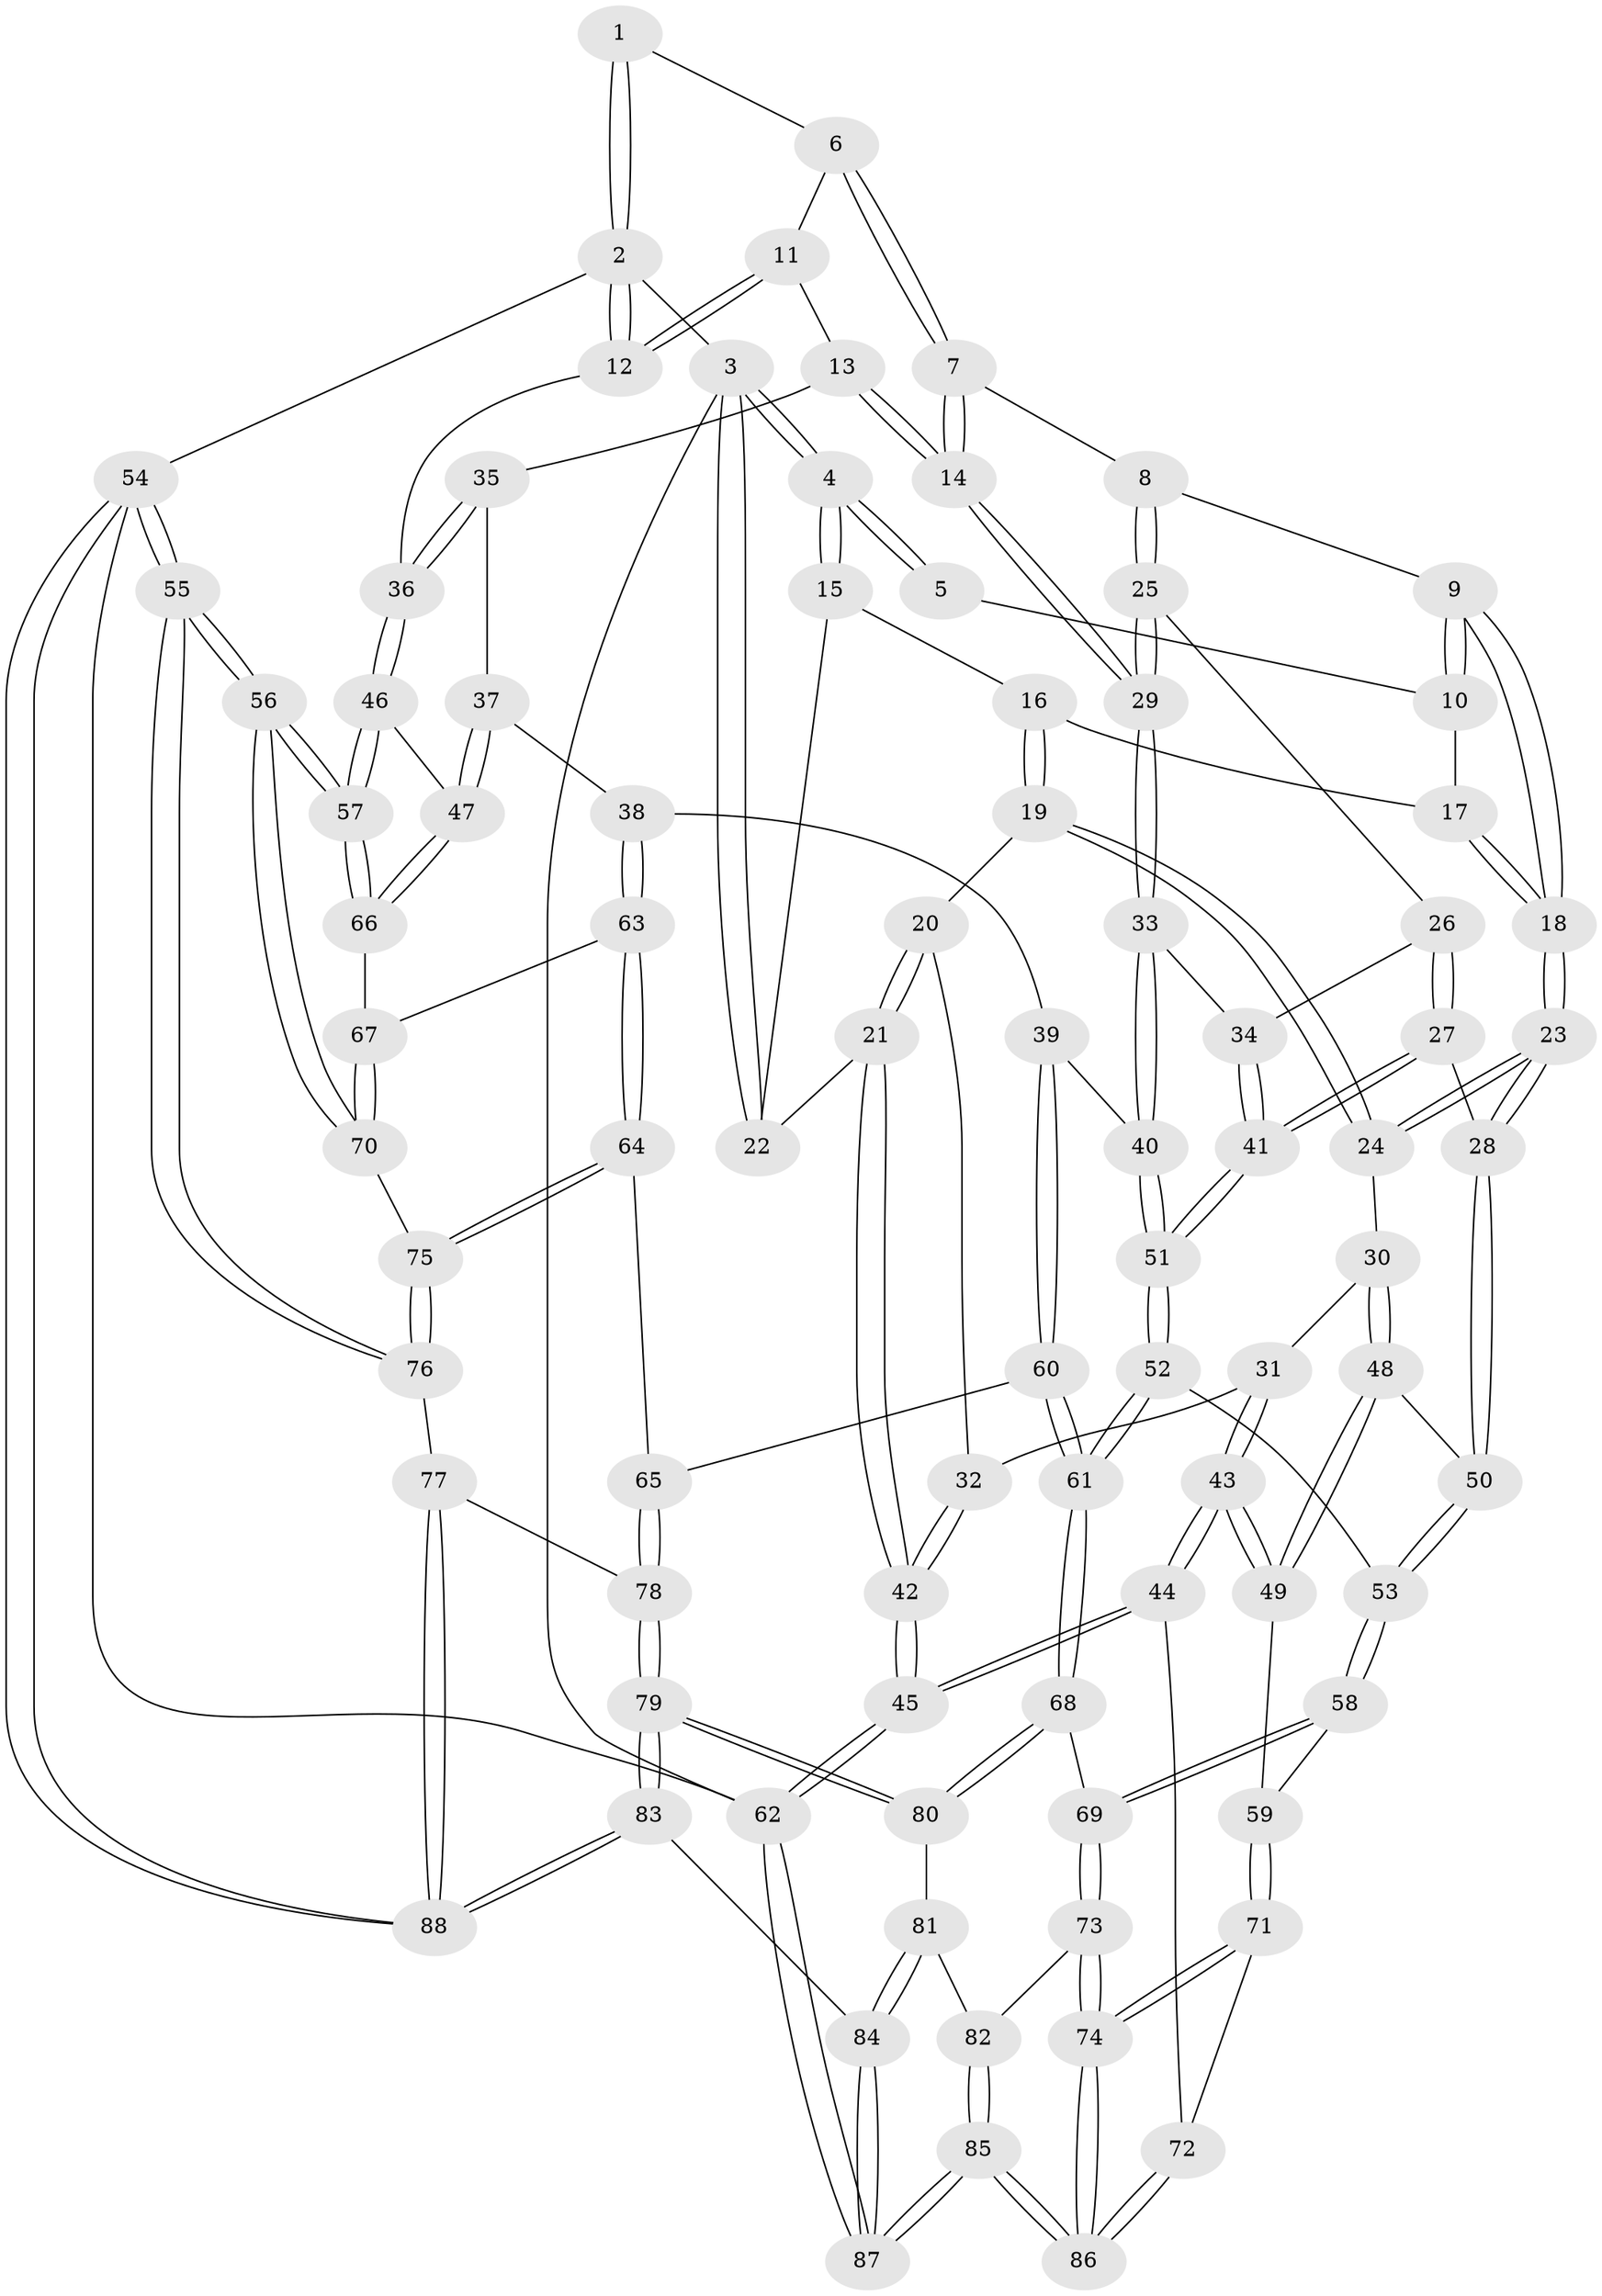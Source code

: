 // coarse degree distribution, {2: 0.1320754716981132, 4: 0.11320754716981132, 3: 0.6226415094339622, 6: 0.03773584905660377, 5: 0.09433962264150944}
// Generated by graph-tools (version 1.1) at 2025/54/03/04/25 22:54:23]
// undirected, 88 vertices, 217 edges
graph export_dot {
  node [color=gray90,style=filled];
  1 [pos="+0.5349846980246025+0"];
  2 [pos="+1+0"];
  3 [pos="+0+0"];
  4 [pos="+0+0"];
  5 [pos="+0.35402581214162615+0"];
  6 [pos="+0.64307327909907+0.15014242527182403"];
  7 [pos="+0.6083146601127837+0.2163234628458464"];
  8 [pos="+0.5155809364776945+0.29848894759735667"];
  9 [pos="+0.3972247566617287+0.2742005671241191"];
  10 [pos="+0.26683369100776483+0.1668828063530798"];
  11 [pos="+0.7024840144802659+0.16206146030655352"];
  12 [pos="+1+0"];
  13 [pos="+0.8596573406066907+0.3659264124011399"];
  14 [pos="+0.732824642113187+0.43281351461201584"];
  15 [pos="+0.13136289344942134+0.1914302200815919"];
  16 [pos="+0.2044274331309582+0.2077390023222068"];
  17 [pos="+0.25658085284757126+0.17393792675020456"];
  18 [pos="+0.34068758826687306+0.4786406250707708"];
  19 [pos="+0.1867615364583987+0.2825372644253685"];
  20 [pos="+0.10566829724258459+0.38323727473093955"];
  21 [pos="+0+0.3809122339303782"];
  22 [pos="+0+0.3076753129021153"];
  23 [pos="+0.3395887286229605+0.4834602675456241"];
  24 [pos="+0.2957288360951491+0.4774335562596778"];
  25 [pos="+0.5198872686421738+0.3269345813981252"];
  26 [pos="+0.5002363719312556+0.40486021126526445"];
  27 [pos="+0.36907080601555137+0.4943804205975278"];
  28 [pos="+0.3396275959439785+0.48349013184844336"];
  29 [pos="+0.6997191265461895+0.47593381533871043"];
  30 [pos="+0.22144671926404702+0.5127852989611121"];
  31 [pos="+0.15531763789146524+0.5076870458748178"];
  32 [pos="+0.1319465471546645+0.49334201327318605"];
  33 [pos="+0.6848477130472788+0.5223208790083809"];
  34 [pos="+0.5487575641182946+0.4911151739167162"];
  35 [pos="+0.8856302305596122+0.36693022161416894"];
  36 [pos="+1+0.2825891269176995"];
  37 [pos="+0.86752752456512+0.5486764036589985"];
  38 [pos="+0.7447079496486609+0.5875015747998682"];
  39 [pos="+0.6908348954784013+0.5487891992670261"];
  40 [pos="+0.6873913504348748+0.5384394899471004"];
  41 [pos="+0.4430927230298945+0.5766620873617335"];
  42 [pos="+0+0.6470964688958898"];
  43 [pos="+0.12057388469826025+0.710960038445265"];
  44 [pos="+0+0.7624961843747561"];
  45 [pos="+0+0.7617763348622574"];
  46 [pos="+1+0.5315080864681665"];
  47 [pos="+0.964355842718165+0.616290669105922"];
  48 [pos="+0.2310194749657825+0.6283945819393816"];
  49 [pos="+0.19212018904981512+0.7165123868273346"];
  50 [pos="+0.3056287407963764+0.6077603461200156"];
  51 [pos="+0.4513146644729957+0.6095407065633552"];
  52 [pos="+0.4517069634039809+0.6256235374850188"];
  53 [pos="+0.3388257931828979+0.6612662101119148"];
  54 [pos="+1+1"];
  55 [pos="+1+1"];
  56 [pos="+1+1"];
  57 [pos="+1+0.8683515582351464"];
  58 [pos="+0.2897205354707282+0.7303466338944138"];
  59 [pos="+0.19820798738341802+0.7204132885085054"];
  60 [pos="+0.5605423601156737+0.7552391239874517"];
  61 [pos="+0.5283755441457528+0.7657487151633342"];
  62 [pos="+0+1"];
  63 [pos="+0.8207180798687643+0.7200889927297677"];
  64 [pos="+0.7916553087566985+0.755848942053843"];
  65 [pos="+0.6667236448726414+0.7834902983257631"];
  66 [pos="+0.8748594972856801+0.7115431768812158"];
  67 [pos="+0.8664839987918287+0.7166809500249439"];
  68 [pos="+0.5213895182533241+0.7765951400570649"];
  69 [pos="+0.36146553295249645+0.7965189778825268"];
  70 [pos="+0.9657293839416928+0.8822967944681412"];
  71 [pos="+0.22624424289430556+0.8808310047893383"];
  72 [pos="+0+0.7690144255268488"];
  73 [pos="+0.3178719565930326+0.8786917635776621"];
  74 [pos="+0.2599910654148914+0.950231832478323"];
  75 [pos="+0.8108328573818213+0.8823551980465076"];
  76 [pos="+0.7969384330358582+0.9066876128696338"];
  77 [pos="+0.7857179930345713+0.9231469676536082"];
  78 [pos="+0.7085814694223311+0.9178861796366767"];
  79 [pos="+0.6447884728382239+0.9646983864230869"];
  80 [pos="+0.5224307205355297+0.8412173469828043"];
  81 [pos="+0.5223489065492009+0.8413760223560685"];
  82 [pos="+0.4588891543740835+0.9167503078380912"];
  83 [pos="+0.613779555286837+1"];
  84 [pos="+0.550206405542+1"];
  85 [pos="+0.2803335618030036+1"];
  86 [pos="+0.2515432846205112+1"];
  87 [pos="+0.28024771641958923+1"];
  88 [pos="+0.9248829686003507+1"];
  1 -- 2;
  1 -- 2;
  1 -- 6;
  2 -- 3;
  2 -- 12;
  2 -- 12;
  2 -- 54;
  3 -- 4;
  3 -- 4;
  3 -- 22;
  3 -- 22;
  3 -- 62;
  4 -- 5;
  4 -- 5;
  4 -- 15;
  4 -- 15;
  5 -- 10;
  6 -- 7;
  6 -- 7;
  6 -- 11;
  7 -- 8;
  7 -- 14;
  7 -- 14;
  8 -- 9;
  8 -- 25;
  8 -- 25;
  9 -- 10;
  9 -- 10;
  9 -- 18;
  9 -- 18;
  10 -- 17;
  11 -- 12;
  11 -- 12;
  11 -- 13;
  12 -- 36;
  13 -- 14;
  13 -- 14;
  13 -- 35;
  14 -- 29;
  14 -- 29;
  15 -- 16;
  15 -- 22;
  16 -- 17;
  16 -- 19;
  16 -- 19;
  17 -- 18;
  17 -- 18;
  18 -- 23;
  18 -- 23;
  19 -- 20;
  19 -- 24;
  19 -- 24;
  20 -- 21;
  20 -- 21;
  20 -- 32;
  21 -- 22;
  21 -- 42;
  21 -- 42;
  23 -- 24;
  23 -- 24;
  23 -- 28;
  23 -- 28;
  24 -- 30;
  25 -- 26;
  25 -- 29;
  25 -- 29;
  26 -- 27;
  26 -- 27;
  26 -- 34;
  27 -- 28;
  27 -- 41;
  27 -- 41;
  28 -- 50;
  28 -- 50;
  29 -- 33;
  29 -- 33;
  30 -- 31;
  30 -- 48;
  30 -- 48;
  31 -- 32;
  31 -- 43;
  31 -- 43;
  32 -- 42;
  32 -- 42;
  33 -- 34;
  33 -- 40;
  33 -- 40;
  34 -- 41;
  34 -- 41;
  35 -- 36;
  35 -- 36;
  35 -- 37;
  36 -- 46;
  36 -- 46;
  37 -- 38;
  37 -- 47;
  37 -- 47;
  38 -- 39;
  38 -- 63;
  38 -- 63;
  39 -- 40;
  39 -- 60;
  39 -- 60;
  40 -- 51;
  40 -- 51;
  41 -- 51;
  41 -- 51;
  42 -- 45;
  42 -- 45;
  43 -- 44;
  43 -- 44;
  43 -- 49;
  43 -- 49;
  44 -- 45;
  44 -- 45;
  44 -- 72;
  45 -- 62;
  45 -- 62;
  46 -- 47;
  46 -- 57;
  46 -- 57;
  47 -- 66;
  47 -- 66;
  48 -- 49;
  48 -- 49;
  48 -- 50;
  49 -- 59;
  50 -- 53;
  50 -- 53;
  51 -- 52;
  51 -- 52;
  52 -- 53;
  52 -- 61;
  52 -- 61;
  53 -- 58;
  53 -- 58;
  54 -- 55;
  54 -- 55;
  54 -- 88;
  54 -- 88;
  54 -- 62;
  55 -- 56;
  55 -- 56;
  55 -- 76;
  55 -- 76;
  56 -- 57;
  56 -- 57;
  56 -- 70;
  56 -- 70;
  57 -- 66;
  57 -- 66;
  58 -- 59;
  58 -- 69;
  58 -- 69;
  59 -- 71;
  59 -- 71;
  60 -- 61;
  60 -- 61;
  60 -- 65;
  61 -- 68;
  61 -- 68;
  62 -- 87;
  62 -- 87;
  63 -- 64;
  63 -- 64;
  63 -- 67;
  64 -- 65;
  64 -- 75;
  64 -- 75;
  65 -- 78;
  65 -- 78;
  66 -- 67;
  67 -- 70;
  67 -- 70;
  68 -- 69;
  68 -- 80;
  68 -- 80;
  69 -- 73;
  69 -- 73;
  70 -- 75;
  71 -- 72;
  71 -- 74;
  71 -- 74;
  72 -- 86;
  72 -- 86;
  73 -- 74;
  73 -- 74;
  73 -- 82;
  74 -- 86;
  74 -- 86;
  75 -- 76;
  75 -- 76;
  76 -- 77;
  77 -- 78;
  77 -- 88;
  77 -- 88;
  78 -- 79;
  78 -- 79;
  79 -- 80;
  79 -- 80;
  79 -- 83;
  79 -- 83;
  80 -- 81;
  81 -- 82;
  81 -- 84;
  81 -- 84;
  82 -- 85;
  82 -- 85;
  83 -- 84;
  83 -- 88;
  83 -- 88;
  84 -- 87;
  84 -- 87;
  85 -- 86;
  85 -- 86;
  85 -- 87;
  85 -- 87;
}
